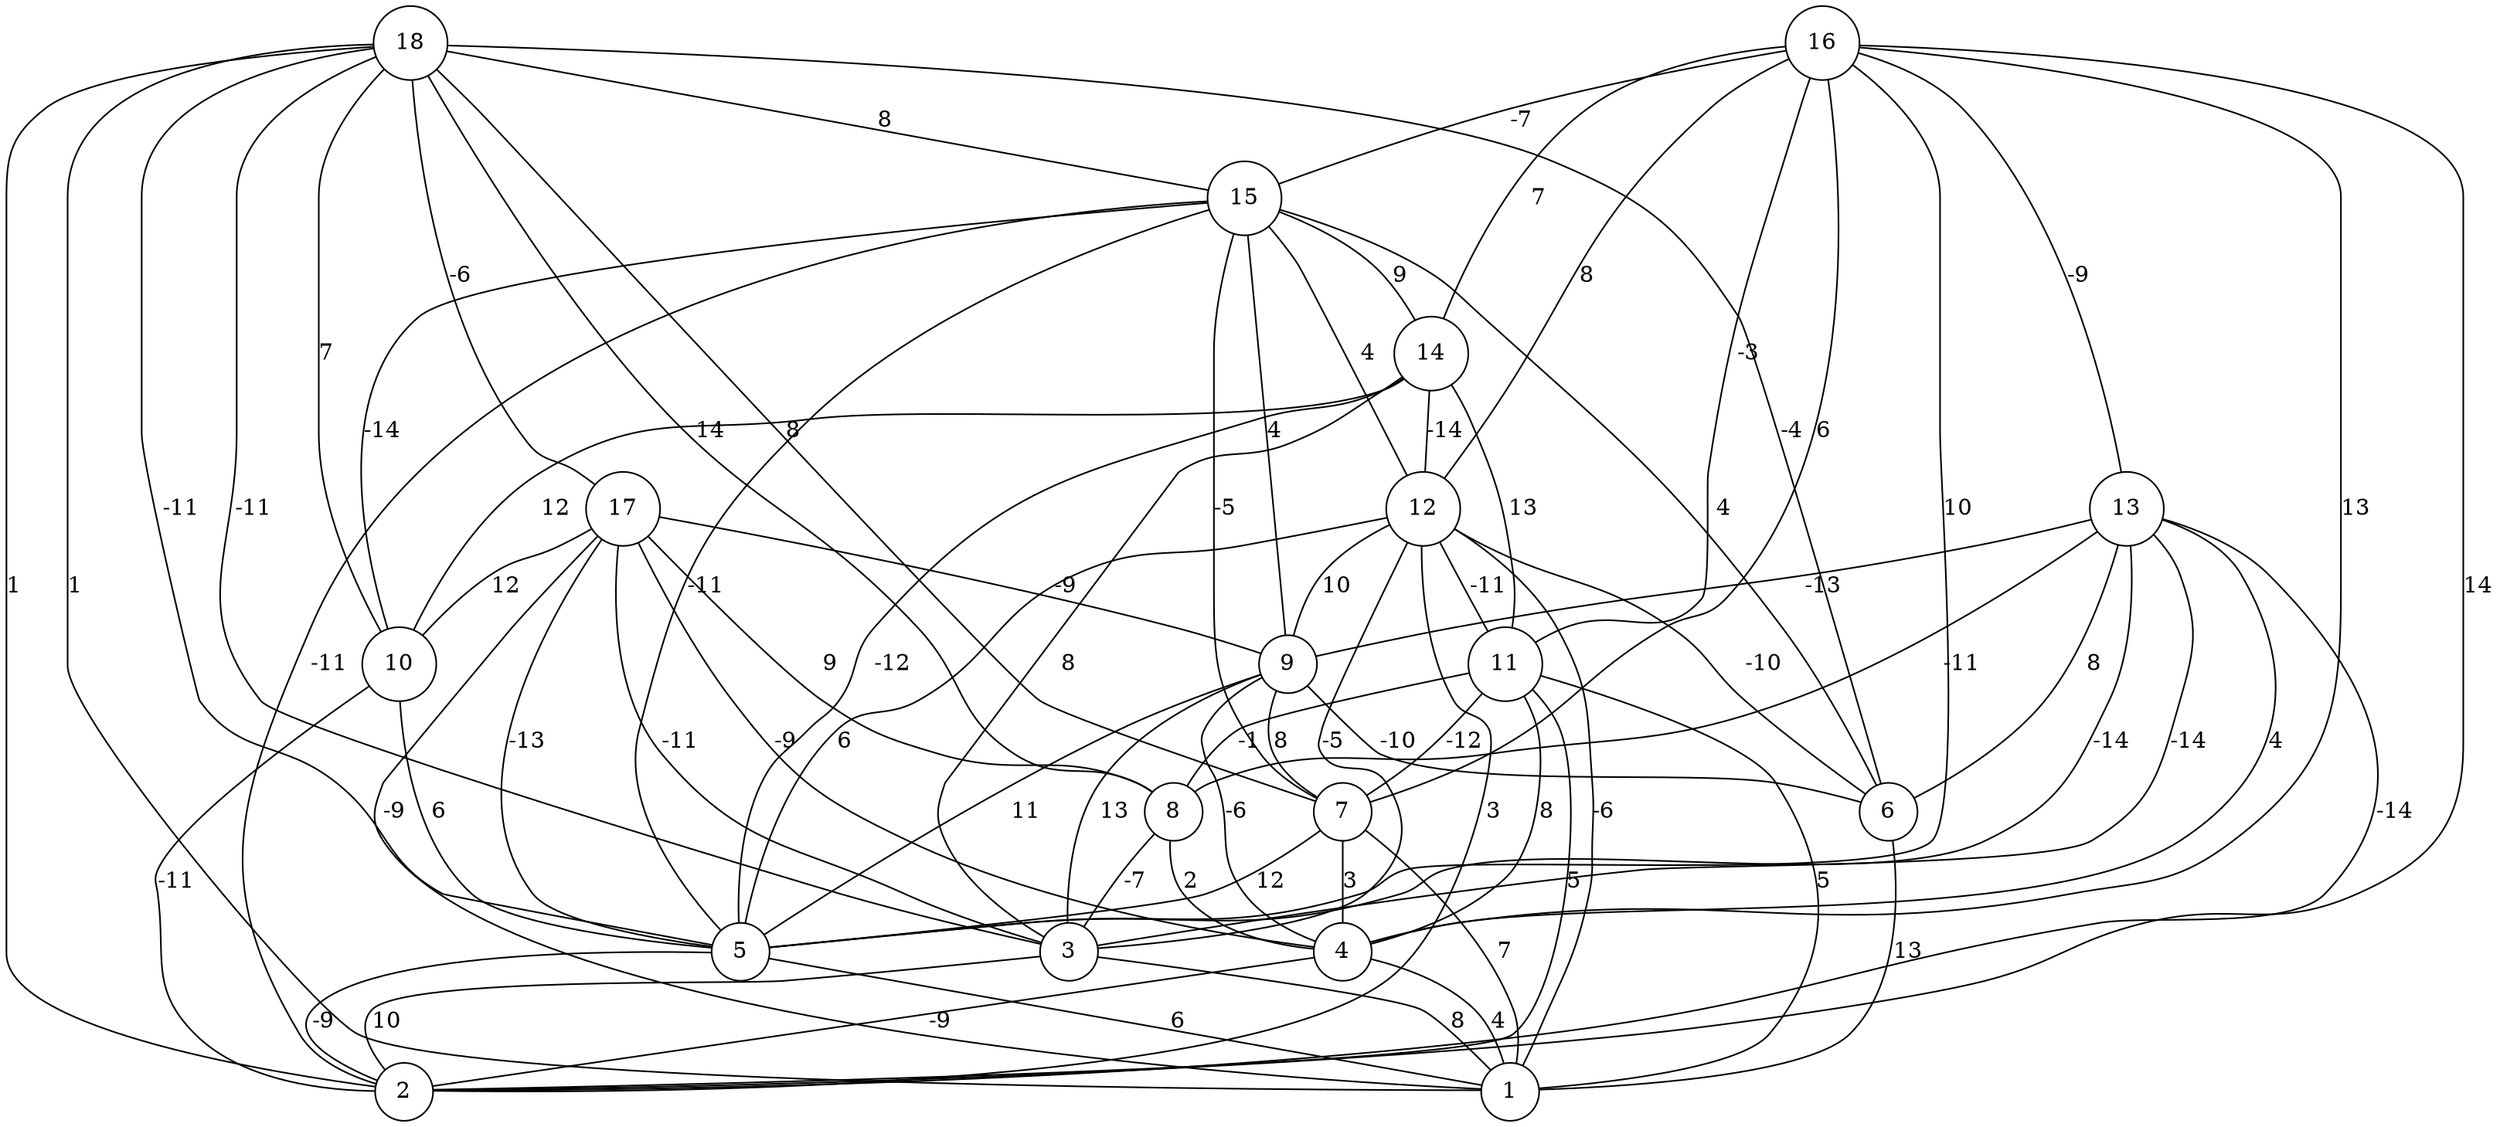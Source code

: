 graph { 
	 fontname="Helvetica,Arial,sans-serif" 
	 node [shape = circle]; 
	 18 -- 1 [label = "1"];
	 18 -- 2 [label = "1"];
	 18 -- 3 [label = "-11"];
	 18 -- 5 [label = "-11"];
	 18 -- 6 [label = "-4"];
	 18 -- 7 [label = "8"];
	 18 -- 8 [label = "14"];
	 18 -- 10 [label = "7"];
	 18 -- 15 [label = "8"];
	 18 -- 17 [label = "-6"];
	 17 -- 1 [label = "-9"];
	 17 -- 3 [label = "-11"];
	 17 -- 4 [label = "-9"];
	 17 -- 5 [label = "-13"];
	 17 -- 8 [label = "9"];
	 17 -- 9 [label = "-9"];
	 17 -- 10 [label = "12"];
	 16 -- 2 [label = "14"];
	 16 -- 4 [label = "13"];
	 16 -- 5 [label = "10"];
	 16 -- 7 [label = "6"];
	 16 -- 11 [label = "-3"];
	 16 -- 12 [label = "8"];
	 16 -- 13 [label = "-9"];
	 16 -- 14 [label = "7"];
	 16 -- 15 [label = "-7"];
	 15 -- 2 [label = "-11"];
	 15 -- 5 [label = "-11"];
	 15 -- 6 [label = "4"];
	 15 -- 7 [label = "-5"];
	 15 -- 9 [label = "4"];
	 15 -- 10 [label = "-14"];
	 15 -- 12 [label = "4"];
	 15 -- 14 [label = "9"];
	 14 -- 3 [label = "8"];
	 14 -- 5 [label = "-12"];
	 14 -- 10 [label = "12"];
	 14 -- 11 [label = "13"];
	 14 -- 12 [label = "-14"];
	 13 -- 2 [label = "-14"];
	 13 -- 3 [label = "-14"];
	 13 -- 4 [label = "4"];
	 13 -- 5 [label = "-14"];
	 13 -- 6 [label = "8"];
	 13 -- 8 [label = "-11"];
	 13 -- 9 [label = "-13"];
	 12 -- 1 [label = "-6"];
	 12 -- 2 [label = "3"];
	 12 -- 3 [label = "-5"];
	 12 -- 5 [label = "6"];
	 12 -- 6 [label = "-10"];
	 12 -- 9 [label = "10"];
	 12 -- 11 [label = "-11"];
	 11 -- 1 [label = "5"];
	 11 -- 2 [label = "5"];
	 11 -- 4 [label = "8"];
	 11 -- 7 [label = "-12"];
	 11 -- 8 [label = "-1"];
	 10 -- 2 [label = "-11"];
	 10 -- 5 [label = "6"];
	 9 -- 3 [label = "13"];
	 9 -- 4 [label = "-6"];
	 9 -- 5 [label = "11"];
	 9 -- 6 [label = "-10"];
	 9 -- 7 [label = "8"];
	 8 -- 3 [label = "-7"];
	 8 -- 4 [label = "2"];
	 7 -- 1 [label = "7"];
	 7 -- 4 [label = "3"];
	 7 -- 5 [label = "12"];
	 6 -- 1 [label = "13"];
	 5 -- 1 [label = "6"];
	 5 -- 2 [label = "-9"];
	 4 -- 1 [label = "4"];
	 4 -- 2 [label = "-9"];
	 3 -- 1 [label = "8"];
	 3 -- 2 [label = "10"];
	 1;
	 2;
	 3;
	 4;
	 5;
	 6;
	 7;
	 8;
	 9;
	 10;
	 11;
	 12;
	 13;
	 14;
	 15;
	 16;
	 17;
	 18;
}

